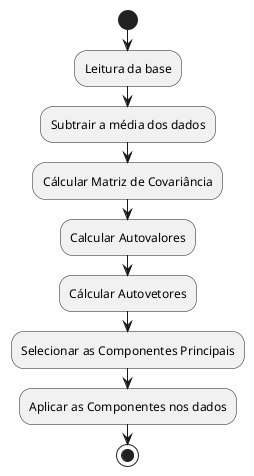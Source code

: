 @startuml teste

skinparam classAttributeIconSize 0
skinparam Monochrome true

scale 1
start
:Leitura da base;
:Subtrair a média dos dados;
:Cálcular Matriz de Covariância;
:Calcular Autovalores;
:Cálcular Autovetores;
:Selecionar as Componentes Principais;
:Aplicar as Componentes nos dados;
stop
@enduml